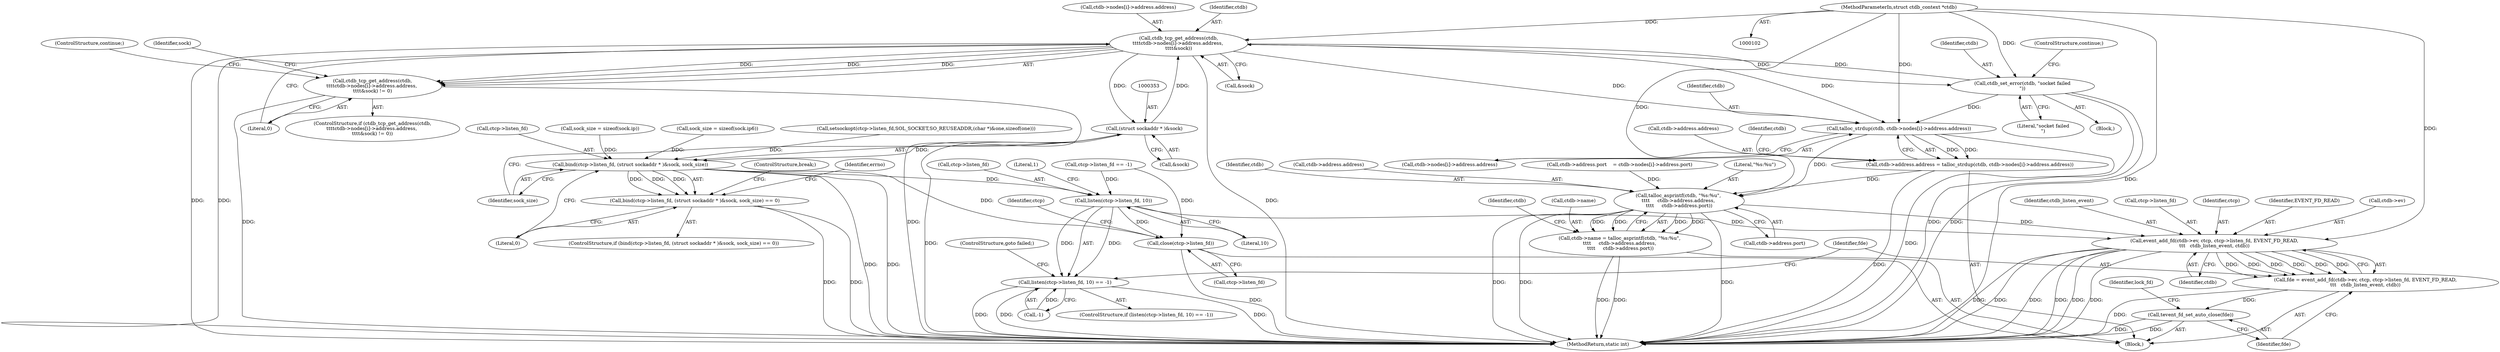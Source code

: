 digraph "0_samba_b9b9f6738fba5c32e87cb9c36b358355b444fb9b@array" {
"1000226" [label="(Call,ctdb_tcp_get_address(ctdb,\n\t\t\t\tctdb->nodes[i]->address.address, \n\t\t\t\t&sock))"];
"1000326" [label="(Call,ctdb_set_error(ctdb, \"socket failed\n\"))"];
"1000226" [label="(Call,ctdb_tcp_get_address(ctdb,\n\t\t\t\tctdb->nodes[i]->address.address, \n\t\t\t\t&sock))"];
"1000103" [label="(MethodParameterIn,struct ctdb_context *ctdb)"];
"1000352" [label="(Call,(struct sockaddr * )&sock)"];
"1000225" [label="(Call,ctdb_tcp_get_address(ctdb,\n\t\t\t\tctdb->nodes[i]->address.address, \n\t\t\t\t&sock) != 0)"];
"1000348" [label="(Call,bind(ctcp->listen_fd, (struct sockaddr * )&sock, sock_size))"];
"1000347" [label="(Call,bind(ctcp->listen_fd, (struct sockaddr * )&sock, sock_size) == 0)"];
"1000459" [label="(Call,listen(ctcp->listen_fd, 10))"];
"1000458" [label="(Call,listen(ctcp->listen_fd, 10) == -1)"];
"1000470" [label="(Call,event_add_fd(ctdb->ev, ctcp, ctcp->listen_fd, EVENT_FD_READ,\n\t\t\t   ctdb_listen_event, ctdb))"];
"1000468" [label="(Call,fde = event_add_fd(ctdb->ev, ctcp, ctcp->listen_fd, EVENT_FD_READ,\n\t\t\t   ctdb_listen_event, ctdb))"];
"1000481" [label="(Call,tevent_fd_set_auto_close(fde))"];
"1000490" [label="(Call,close(ctcp->listen_fd))"];
"1000384" [label="(Call,talloc_strdup(ctdb, ctdb->nodes[i]->address.address))"];
"1000378" [label="(Call,ctdb->address.address = talloc_strdup(ctdb, ctdb->nodes[i]->address.address))"];
"1000414" [label="(Call,talloc_asprintf(ctdb, \"%s:%u\", \n\t\t\t\t     ctdb->address.address, \n\t\t\t\t     ctdb->address.port))"];
"1000410" [label="(Call,ctdb->name = talloc_asprintf(ctdb, \"%s:%u\", \n\t\t\t\t     ctdb->address.address, \n\t\t\t\t     ctdb->address.port))"];
"1000103" [label="(MethodParameterIn,struct ctdb_context *ctdb)"];
"1000241" [label="(ControlStructure,continue;)"];
"1000237" [label="(Call,&sock)"];
"1000359" [label="(ControlStructure,break;)"];
"1000354" [label="(Call,&sock)"];
"1000429" [label="(Identifier,ctdb)"];
"1000484" [label="(Identifier,lock_fd)"];
"1000224" [label="(ControlStructure,if (ctdb_tcp_get_address(ctdb,\n\t\t\t\tctdb->nodes[i]->address.address, \n\t\t\t\t&sock) != 0))"];
"1000496" [label="(Identifier,ctcp)"];
"1000104" [label="(Block,)"];
"1000226" [label="(Call,ctdb_tcp_get_address(ctdb,\n\t\t\t\tctdb->nodes[i]->address.address, \n\t\t\t\t&sock))"];
"1000490" [label="(Call,close(ctcp->listen_fd))"];
"1000470" [label="(Call,event_add_fd(ctdb->ev, ctcp, ctcp->listen_fd, EVENT_FD_READ,\n\t\t\t   ctdb_listen_event, ctdb))"];
"1000290" [label="(Call,sock_size = sizeof(sock.ip6))"];
"1000471" [label="(Call,ctdb->ev)"];
"1000334" [label="(Call,setsockopt(ctcp->listen_fd,SOL_SOCKET,SO_REUSEADDR,(char *)&one,sizeof(one)))"];
"1000328" [label="(Literal,\"socket failed\n\")"];
"1000398" [label="(Identifier,ctdb)"];
"1000411" [label="(Call,ctdb->name)"];
"1000239" [label="(Literal,0)"];
"1000352" [label="(Call,(struct sockaddr * )&sock)"];
"1000327" [label="(Identifier,ctdb)"];
"1000410" [label="(Call,ctdb->name = talloc_asprintf(ctdb, \"%s:%u\", \n\t\t\t\t     ctdb->address.address, \n\t\t\t\t     ctdb->address.port))"];
"1000479" [label="(Identifier,ctdb_listen_event)"];
"1000228" [label="(Call,ctdb->nodes[i]->address.address)"];
"1000414" [label="(Call,talloc_asprintf(ctdb, \"%s:%u\", \n\t\t\t\t     ctdb->address.address, \n\t\t\t\t     ctdb->address.port))"];
"1000357" [label="(Literal,0)"];
"1000325" [label="(Block,)"];
"1000465" [label="(Literal,1)"];
"1000464" [label="(Call,-1)"];
"1000356" [label="(Identifier,sock_size)"];
"1000362" [label="(Identifier,errno)"];
"1000349" [label="(Call,ctcp->listen_fd)"];
"1000468" [label="(Call,fde = event_add_fd(ctdb->ev, ctcp, ctcp->listen_fd, EVENT_FD_READ,\n\t\t\t   ctdb_listen_event, ctdb))"];
"1000347" [label="(Call,bind(ctcp->listen_fd, (struct sockaddr * )&sock, sock_size) == 0)"];
"1000379" [label="(Call,ctdb->address.address)"];
"1000415" [label="(Identifier,ctdb)"];
"1000417" [label="(Call,ctdb->address.address)"];
"1000460" [label="(Call,ctcp->listen_fd)"];
"1000416" [label="(Literal,\"%s:%u\")"];
"1000319" [label="(Call,ctcp->listen_fd == -1)"];
"1000467" [label="(ControlStructure,goto failed;)"];
"1000481" [label="(Call,tevent_fd_set_auto_close(fde))"];
"1000482" [label="(Identifier,fde)"];
"1000384" [label="(Call,talloc_strdup(ctdb, ctdb->nodes[i]->address.address))"];
"1000386" [label="(Call,ctdb->nodes[i]->address.address)"];
"1000329" [label="(ControlStructure,continue;)"];
"1000458" [label="(Call,listen(ctcp->listen_fd, 10) == -1)"];
"1000475" [label="(Call,ctcp->listen_fd)"];
"1000395" [label="(Call,ctdb->address.port    = ctdb->nodes[i]->address.port)"];
"1000474" [label="(Identifier,ctcp)"];
"1000227" [label="(Identifier,ctdb)"];
"1000348" [label="(Call,bind(ctcp->listen_fd, (struct sockaddr * )&sock, sock_size))"];
"1000266" [label="(Call,sock_size = sizeof(sock.ip))"];
"1000457" [label="(ControlStructure,if (listen(ctcp->listen_fd, 10) == -1))"];
"1000503" [label="(MethodReturn,static int)"];
"1000469" [label="(Identifier,fde)"];
"1000378" [label="(Call,ctdb->address.address = talloc_strdup(ctdb, ctdb->nodes[i]->address.address))"];
"1000491" [label="(Call,ctcp->listen_fd)"];
"1000480" [label="(Identifier,ctdb)"];
"1000385" [label="(Identifier,ctdb)"];
"1000459" [label="(Call,listen(ctcp->listen_fd, 10))"];
"1000463" [label="(Literal,10)"];
"1000326" [label="(Call,ctdb_set_error(ctdb, \"socket failed\n\"))"];
"1000478" [label="(Identifier,EVENT_FD_READ)"];
"1000346" [label="(ControlStructure,if (bind(ctcp->listen_fd, (struct sockaddr * )&sock, sock_size) == 0))"];
"1000422" [label="(Call,ctdb->address.port)"];
"1000245" [label="(Identifier,sock)"];
"1000225" [label="(Call,ctdb_tcp_get_address(ctdb,\n\t\t\t\tctdb->nodes[i]->address.address, \n\t\t\t\t&sock) != 0)"];
"1000226" -> "1000225"  [label="AST: "];
"1000226" -> "1000237"  [label="CFG: "];
"1000227" -> "1000226"  [label="AST: "];
"1000228" -> "1000226"  [label="AST: "];
"1000237" -> "1000226"  [label="AST: "];
"1000239" -> "1000226"  [label="CFG: "];
"1000226" -> "1000503"  [label="DDG: "];
"1000226" -> "1000503"  [label="DDG: "];
"1000226" -> "1000503"  [label="DDG: "];
"1000226" -> "1000225"  [label="DDG: "];
"1000226" -> "1000225"  [label="DDG: "];
"1000226" -> "1000225"  [label="DDG: "];
"1000326" -> "1000226"  [label="DDG: "];
"1000103" -> "1000226"  [label="DDG: "];
"1000352" -> "1000226"  [label="DDG: "];
"1000226" -> "1000326"  [label="DDG: "];
"1000226" -> "1000352"  [label="DDG: "];
"1000226" -> "1000384"  [label="DDG: "];
"1000226" -> "1000384"  [label="DDG: "];
"1000326" -> "1000325"  [label="AST: "];
"1000326" -> "1000328"  [label="CFG: "];
"1000327" -> "1000326"  [label="AST: "];
"1000328" -> "1000326"  [label="AST: "];
"1000329" -> "1000326"  [label="CFG: "];
"1000326" -> "1000503"  [label="DDG: "];
"1000326" -> "1000503"  [label="DDG: "];
"1000103" -> "1000326"  [label="DDG: "];
"1000326" -> "1000384"  [label="DDG: "];
"1000103" -> "1000102"  [label="AST: "];
"1000103" -> "1000503"  [label="DDG: "];
"1000103" -> "1000384"  [label="DDG: "];
"1000103" -> "1000414"  [label="DDG: "];
"1000103" -> "1000470"  [label="DDG: "];
"1000352" -> "1000348"  [label="AST: "];
"1000352" -> "1000354"  [label="CFG: "];
"1000353" -> "1000352"  [label="AST: "];
"1000354" -> "1000352"  [label="AST: "];
"1000356" -> "1000352"  [label="CFG: "];
"1000352" -> "1000503"  [label="DDG: "];
"1000352" -> "1000348"  [label="DDG: "];
"1000225" -> "1000224"  [label="AST: "];
"1000225" -> "1000239"  [label="CFG: "];
"1000239" -> "1000225"  [label="AST: "];
"1000241" -> "1000225"  [label="CFG: "];
"1000245" -> "1000225"  [label="CFG: "];
"1000225" -> "1000503"  [label="DDG: "];
"1000225" -> "1000503"  [label="DDG: "];
"1000348" -> "1000347"  [label="AST: "];
"1000348" -> "1000356"  [label="CFG: "];
"1000349" -> "1000348"  [label="AST: "];
"1000356" -> "1000348"  [label="AST: "];
"1000357" -> "1000348"  [label="CFG: "];
"1000348" -> "1000503"  [label="DDG: "];
"1000348" -> "1000503"  [label="DDG: "];
"1000348" -> "1000347"  [label="DDG: "];
"1000348" -> "1000347"  [label="DDG: "];
"1000348" -> "1000347"  [label="DDG: "];
"1000334" -> "1000348"  [label="DDG: "];
"1000290" -> "1000348"  [label="DDG: "];
"1000266" -> "1000348"  [label="DDG: "];
"1000348" -> "1000459"  [label="DDG: "];
"1000348" -> "1000490"  [label="DDG: "];
"1000347" -> "1000346"  [label="AST: "];
"1000347" -> "1000357"  [label="CFG: "];
"1000357" -> "1000347"  [label="AST: "];
"1000359" -> "1000347"  [label="CFG: "];
"1000362" -> "1000347"  [label="CFG: "];
"1000347" -> "1000503"  [label="DDG: "];
"1000347" -> "1000503"  [label="DDG: "];
"1000459" -> "1000458"  [label="AST: "];
"1000459" -> "1000463"  [label="CFG: "];
"1000460" -> "1000459"  [label="AST: "];
"1000463" -> "1000459"  [label="AST: "];
"1000465" -> "1000459"  [label="CFG: "];
"1000459" -> "1000458"  [label="DDG: "];
"1000459" -> "1000458"  [label="DDG: "];
"1000319" -> "1000459"  [label="DDG: "];
"1000459" -> "1000470"  [label="DDG: "];
"1000459" -> "1000490"  [label="DDG: "];
"1000458" -> "1000457"  [label="AST: "];
"1000458" -> "1000464"  [label="CFG: "];
"1000464" -> "1000458"  [label="AST: "];
"1000467" -> "1000458"  [label="CFG: "];
"1000469" -> "1000458"  [label="CFG: "];
"1000458" -> "1000503"  [label="DDG: "];
"1000458" -> "1000503"  [label="DDG: "];
"1000458" -> "1000503"  [label="DDG: "];
"1000464" -> "1000458"  [label="DDG: "];
"1000470" -> "1000468"  [label="AST: "];
"1000470" -> "1000480"  [label="CFG: "];
"1000471" -> "1000470"  [label="AST: "];
"1000474" -> "1000470"  [label="AST: "];
"1000475" -> "1000470"  [label="AST: "];
"1000478" -> "1000470"  [label="AST: "];
"1000479" -> "1000470"  [label="AST: "];
"1000480" -> "1000470"  [label="AST: "];
"1000468" -> "1000470"  [label="CFG: "];
"1000470" -> "1000503"  [label="DDG: "];
"1000470" -> "1000503"  [label="DDG: "];
"1000470" -> "1000503"  [label="DDG: "];
"1000470" -> "1000503"  [label="DDG: "];
"1000470" -> "1000503"  [label="DDG: "];
"1000470" -> "1000503"  [label="DDG: "];
"1000470" -> "1000468"  [label="DDG: "];
"1000470" -> "1000468"  [label="DDG: "];
"1000470" -> "1000468"  [label="DDG: "];
"1000470" -> "1000468"  [label="DDG: "];
"1000470" -> "1000468"  [label="DDG: "];
"1000470" -> "1000468"  [label="DDG: "];
"1000414" -> "1000470"  [label="DDG: "];
"1000468" -> "1000104"  [label="AST: "];
"1000469" -> "1000468"  [label="AST: "];
"1000482" -> "1000468"  [label="CFG: "];
"1000468" -> "1000503"  [label="DDG: "];
"1000468" -> "1000481"  [label="DDG: "];
"1000481" -> "1000104"  [label="AST: "];
"1000481" -> "1000482"  [label="CFG: "];
"1000482" -> "1000481"  [label="AST: "];
"1000484" -> "1000481"  [label="CFG: "];
"1000481" -> "1000503"  [label="DDG: "];
"1000481" -> "1000503"  [label="DDG: "];
"1000490" -> "1000104"  [label="AST: "];
"1000490" -> "1000491"  [label="CFG: "];
"1000491" -> "1000490"  [label="AST: "];
"1000496" -> "1000490"  [label="CFG: "];
"1000490" -> "1000503"  [label="DDG: "];
"1000319" -> "1000490"  [label="DDG: "];
"1000384" -> "1000378"  [label="AST: "];
"1000384" -> "1000386"  [label="CFG: "];
"1000385" -> "1000384"  [label="AST: "];
"1000386" -> "1000384"  [label="AST: "];
"1000378" -> "1000384"  [label="CFG: "];
"1000384" -> "1000503"  [label="DDG: "];
"1000384" -> "1000378"  [label="DDG: "];
"1000384" -> "1000378"  [label="DDG: "];
"1000384" -> "1000414"  [label="DDG: "];
"1000378" -> "1000104"  [label="AST: "];
"1000379" -> "1000378"  [label="AST: "];
"1000398" -> "1000378"  [label="CFG: "];
"1000378" -> "1000503"  [label="DDG: "];
"1000378" -> "1000414"  [label="DDG: "];
"1000414" -> "1000410"  [label="AST: "];
"1000414" -> "1000422"  [label="CFG: "];
"1000415" -> "1000414"  [label="AST: "];
"1000416" -> "1000414"  [label="AST: "];
"1000417" -> "1000414"  [label="AST: "];
"1000422" -> "1000414"  [label="AST: "];
"1000410" -> "1000414"  [label="CFG: "];
"1000414" -> "1000503"  [label="DDG: "];
"1000414" -> "1000503"  [label="DDG: "];
"1000414" -> "1000503"  [label="DDG: "];
"1000414" -> "1000410"  [label="DDG: "];
"1000414" -> "1000410"  [label="DDG: "];
"1000414" -> "1000410"  [label="DDG: "];
"1000414" -> "1000410"  [label="DDG: "];
"1000395" -> "1000414"  [label="DDG: "];
"1000410" -> "1000104"  [label="AST: "];
"1000411" -> "1000410"  [label="AST: "];
"1000429" -> "1000410"  [label="CFG: "];
"1000410" -> "1000503"  [label="DDG: "];
"1000410" -> "1000503"  [label="DDG: "];
}
